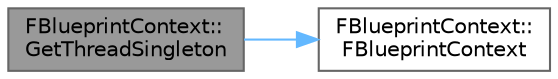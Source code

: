 digraph "FBlueprintContext::GetThreadSingleton"
{
 // INTERACTIVE_SVG=YES
 // LATEX_PDF_SIZE
  bgcolor="transparent";
  edge [fontname=Helvetica,fontsize=10,labelfontname=Helvetica,labelfontsize=10];
  node [fontname=Helvetica,fontsize=10,shape=box,height=0.2,width=0.4];
  rankdir="LR";
  Node1 [id="Node000001",label="FBlueprintContext::\lGetThreadSingleton",height=0.2,width=0.4,color="gray40", fillcolor="grey60", style="filled", fontcolor="black",tooltip=" "];
  Node1 -> Node2 [id="edge1_Node000001_Node000002",color="steelblue1",style="solid",tooltip=" "];
  Node2 [id="Node000002",label="FBlueprintContext::\lFBlueprintContext",height=0.2,width=0.4,color="grey40", fillcolor="white", style="filled",URL="$d8/d53/classFBlueprintContext.html#a40ffbeae5bc7147a06f386279380c4ea",tooltip=" "];
}
